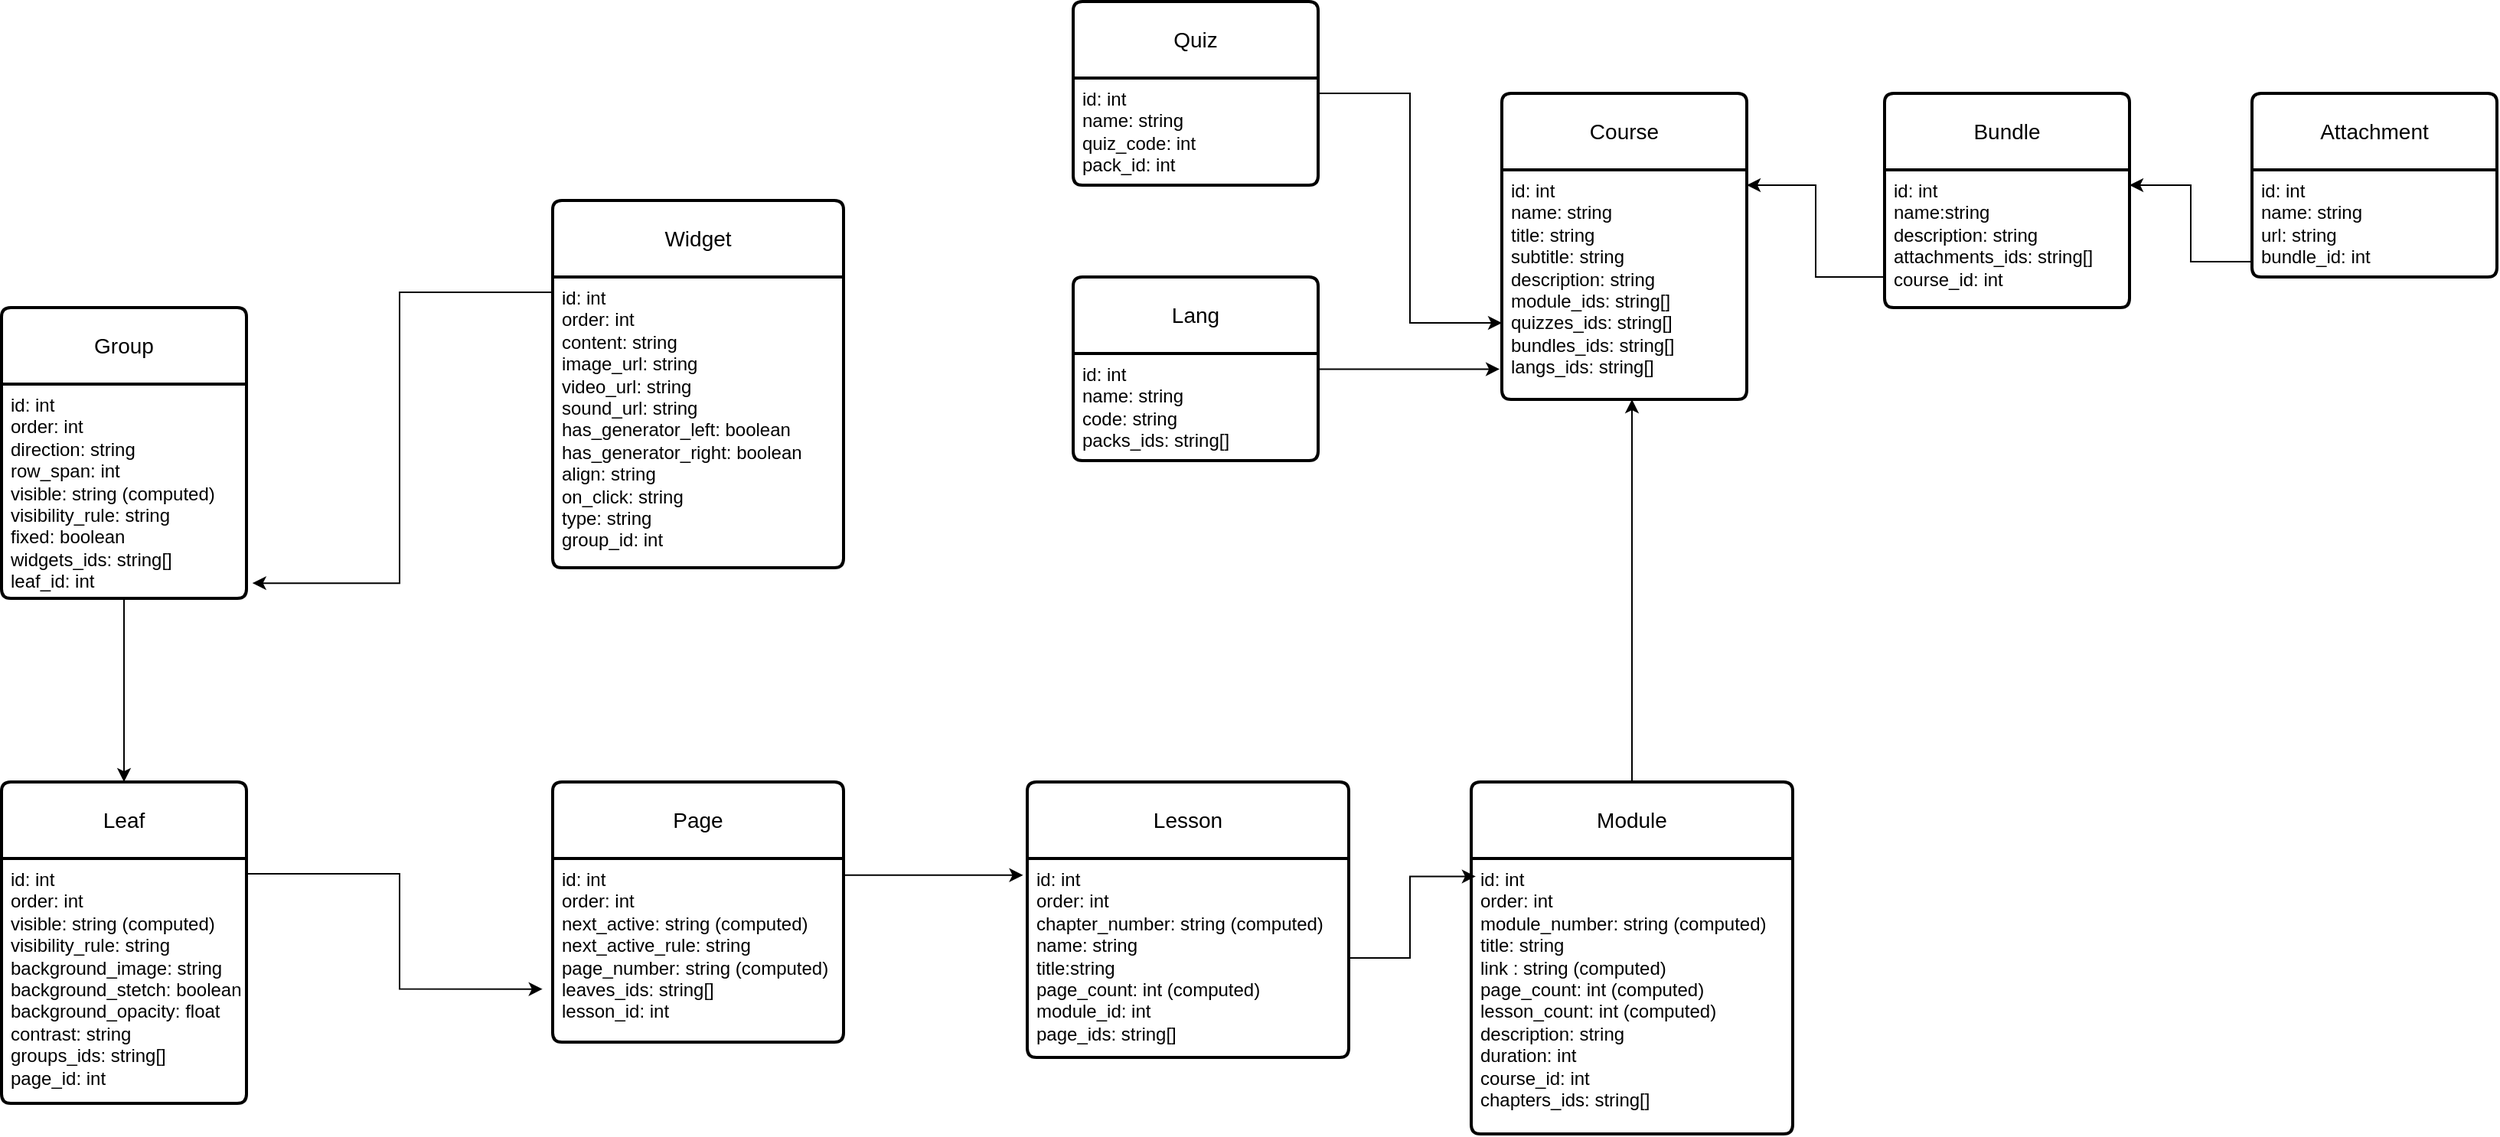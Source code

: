 <mxfile version="22.1.11" type="device">
  <diagram id="R2lEEEUBdFMjLlhIrx00" name="Page-1">
    <mxGraphModel dx="2612" dy="880" grid="1" gridSize="10" guides="1" tooltips="1" connect="1" arrows="1" fold="1" page="1" pageScale="1" pageWidth="850" pageHeight="1100" math="0" shadow="0" extFonts="Permanent Marker^https://fonts.googleapis.com/css?family=Permanent+Marker">
      <root>
        <mxCell id="0" />
        <mxCell id="1" parent="0" />
        <mxCell id="DglKf4kl9px2OL4tdgEo-40" value="" style="edgeStyle=orthogonalEdgeStyle;rounded=0;orthogonalLoop=1;jettySize=auto;html=1;" edge="1" parent="1" source="DglKf4kl9px2OL4tdgEo-8" target="DglKf4kl9px2OL4tdgEo-11">
          <mxGeometry relative="1" as="geometry">
            <Array as="points">
              <mxPoint x="620" y="350" />
              <mxPoint x="620" y="300" />
            </Array>
          </mxGeometry>
        </mxCell>
        <mxCell id="DglKf4kl9px2OL4tdgEo-8" value="Attachment" style="swimlane;childLayout=stackLayout;horizontal=1;startSize=50;horizontalStack=0;rounded=1;fontSize=14;fontStyle=0;strokeWidth=2;resizeParent=0;resizeLast=1;shadow=0;dashed=0;align=center;arcSize=4;whiteSpace=wrap;html=1;" vertex="1" parent="1">
          <mxGeometry x="660" y="240" width="160" height="120" as="geometry" />
        </mxCell>
        <mxCell id="DglKf4kl9px2OL4tdgEo-9" value="id: int&lt;br&gt;name: string&lt;br&gt;url: string&lt;br&gt;bundle_id: int" style="align=left;strokeColor=none;fillColor=none;spacingLeft=4;fontSize=12;verticalAlign=top;resizable=0;rotatable=0;part=1;html=1;" vertex="1" parent="DglKf4kl9px2OL4tdgEo-8">
          <mxGeometry y="50" width="160" height="70" as="geometry" />
        </mxCell>
        <mxCell id="DglKf4kl9px2OL4tdgEo-10" value="Bundle" style="swimlane;childLayout=stackLayout;horizontal=1;startSize=50;horizontalStack=0;rounded=1;fontSize=14;fontStyle=0;strokeWidth=2;resizeParent=0;resizeLast=1;shadow=0;dashed=0;align=center;arcSize=4;whiteSpace=wrap;html=1;" vertex="1" parent="1">
          <mxGeometry x="420" y="240" width="160" height="140" as="geometry" />
        </mxCell>
        <mxCell id="DglKf4kl9px2OL4tdgEo-11" value="id: int&lt;br&gt;name:string&lt;br&gt;description: string&lt;br&gt;attachments_ids: string[]&lt;br&gt;course_id: int" style="align=left;strokeColor=none;fillColor=none;spacingLeft=4;fontSize=12;verticalAlign=top;resizable=0;rotatable=0;part=1;html=1;" vertex="1" parent="DglKf4kl9px2OL4tdgEo-10">
          <mxGeometry y="50" width="160" height="90" as="geometry" />
        </mxCell>
        <mxCell id="DglKf4kl9px2OL4tdgEo-12" value="Course" style="swimlane;childLayout=stackLayout;horizontal=1;startSize=50;horizontalStack=0;rounded=1;fontSize=14;fontStyle=0;strokeWidth=2;resizeParent=0;resizeLast=1;shadow=0;dashed=0;align=center;arcSize=4;whiteSpace=wrap;html=1;" vertex="1" parent="1">
          <mxGeometry x="170" y="240" width="160" height="200" as="geometry" />
        </mxCell>
        <mxCell id="DglKf4kl9px2OL4tdgEo-13" value="id: int&lt;br&gt;name: string&lt;br&gt;title: string&lt;br&gt;subtitle: string&lt;br&gt;description: string&lt;br&gt;module_ids: string[]&lt;br&gt;quizzes_ids: string[]&lt;br&gt;bundles_ids: string[]&lt;br&gt;langs_ids: string[]" style="align=left;strokeColor=none;fillColor=none;spacingLeft=4;fontSize=12;verticalAlign=top;resizable=0;rotatable=0;part=1;html=1;" vertex="1" parent="DglKf4kl9px2OL4tdgEo-12">
          <mxGeometry y="50" width="160" height="150" as="geometry" />
        </mxCell>
        <mxCell id="DglKf4kl9px2OL4tdgEo-14" value="Lang" style="swimlane;childLayout=stackLayout;horizontal=1;startSize=50;horizontalStack=0;rounded=1;fontSize=14;fontStyle=0;strokeWidth=2;resizeParent=0;resizeLast=1;shadow=0;dashed=0;align=center;arcSize=4;whiteSpace=wrap;html=1;" vertex="1" parent="1">
          <mxGeometry x="-110" y="360" width="160" height="120" as="geometry" />
        </mxCell>
        <mxCell id="DglKf4kl9px2OL4tdgEo-15" value="id: int&lt;br&gt;name: string&lt;br&gt;code: string&lt;br&gt;packs_ids: string[]" style="align=left;strokeColor=none;fillColor=none;spacingLeft=4;fontSize=12;verticalAlign=top;resizable=0;rotatable=0;part=1;html=1;" vertex="1" parent="DglKf4kl9px2OL4tdgEo-14">
          <mxGeometry y="50" width="160" height="70" as="geometry" />
        </mxCell>
        <mxCell id="DglKf4kl9px2OL4tdgEo-45" style="edgeStyle=orthogonalEdgeStyle;rounded=0;orthogonalLoop=1;jettySize=auto;html=1;" edge="1" parent="1" source="DglKf4kl9px2OL4tdgEo-16" target="DglKf4kl9px2OL4tdgEo-13">
          <mxGeometry relative="1" as="geometry">
            <Array as="points">
              <mxPoint x="110" y="240" />
              <mxPoint x="110" y="390" />
            </Array>
          </mxGeometry>
        </mxCell>
        <mxCell id="DglKf4kl9px2OL4tdgEo-16" value="Quiz" style="swimlane;childLayout=stackLayout;horizontal=1;startSize=50;horizontalStack=0;rounded=1;fontSize=14;fontStyle=0;strokeWidth=2;resizeParent=0;resizeLast=1;shadow=0;dashed=0;align=center;arcSize=4;whiteSpace=wrap;html=1;" vertex="1" parent="1">
          <mxGeometry x="-110" y="180" width="160" height="120" as="geometry" />
        </mxCell>
        <mxCell id="DglKf4kl9px2OL4tdgEo-17" value="id: int&lt;br&gt;name: string&lt;br&gt;quiz_code: int&lt;br&gt;pack_id: int" style="align=left;strokeColor=none;fillColor=none;spacingLeft=4;fontSize=12;verticalAlign=top;resizable=0;rotatable=0;part=1;html=1;" vertex="1" parent="DglKf4kl9px2OL4tdgEo-16">
          <mxGeometry y="50" width="160" height="70" as="geometry" />
        </mxCell>
        <mxCell id="DglKf4kl9px2OL4tdgEo-18" value="Lesson" style="swimlane;childLayout=stackLayout;horizontal=1;startSize=50;horizontalStack=0;rounded=1;fontSize=14;fontStyle=0;strokeWidth=2;resizeParent=0;resizeLast=1;shadow=0;dashed=0;align=center;arcSize=4;whiteSpace=wrap;html=1;" vertex="1" parent="1">
          <mxGeometry x="-140" y="690" width="210" height="180" as="geometry" />
        </mxCell>
        <mxCell id="DglKf4kl9px2OL4tdgEo-19" value="id: int&lt;br&gt;order: int&lt;br&gt;chapter_number: string (computed)&lt;br&gt;name: string&lt;br&gt;title:string&lt;br&gt;page_count: int (computed)&lt;br&gt;module_id: int&lt;br&gt;page_ids: string[]" style="align=left;strokeColor=none;fillColor=none;spacingLeft=4;fontSize=12;verticalAlign=top;resizable=0;rotatable=0;part=1;html=1;" vertex="1" parent="DglKf4kl9px2OL4tdgEo-18">
          <mxGeometry y="50" width="210" height="130" as="geometry" />
        </mxCell>
        <mxCell id="DglKf4kl9px2OL4tdgEo-20" value="Page" style="swimlane;childLayout=stackLayout;horizontal=1;startSize=50;horizontalStack=0;rounded=1;fontSize=14;fontStyle=0;strokeWidth=2;resizeParent=0;resizeLast=1;shadow=0;dashed=0;align=center;arcSize=4;whiteSpace=wrap;html=1;" vertex="1" parent="1">
          <mxGeometry x="-450" y="690" width="190" height="170" as="geometry" />
        </mxCell>
        <mxCell id="DglKf4kl9px2OL4tdgEo-21" value="id: int&lt;br&gt;order: int&lt;br&gt;next_active: string (computed)&lt;br&gt;next_active_rule: string&lt;br&gt;page_number: string (computed)&lt;br&gt;leaves_ids: string[]&lt;br&gt;lesson_id: int" style="align=left;strokeColor=none;fillColor=none;spacingLeft=4;fontSize=12;verticalAlign=top;resizable=0;rotatable=0;part=1;html=1;" vertex="1" parent="DglKf4kl9px2OL4tdgEo-20">
          <mxGeometry y="50" width="190" height="120" as="geometry" />
        </mxCell>
        <mxCell id="DglKf4kl9px2OL4tdgEo-24" value="Leaf" style="swimlane;childLayout=stackLayout;horizontal=1;startSize=50;horizontalStack=0;rounded=1;fontSize=14;fontStyle=0;strokeWidth=2;resizeParent=0;resizeLast=1;shadow=0;dashed=0;align=center;arcSize=4;whiteSpace=wrap;html=1;" vertex="1" parent="1">
          <mxGeometry x="-810" y="690" width="160" height="210" as="geometry" />
        </mxCell>
        <mxCell id="DglKf4kl9px2OL4tdgEo-25" value="id: int&lt;br&gt;order: int&lt;br&gt;visible: string (computed)&lt;br&gt;visibility_rule: string&lt;br&gt;background_image: string&lt;br&gt;background_stetch: boolean&lt;br&gt;background_opacity: float&lt;br&gt;contrast: string&lt;br&gt;groups_ids: string[]&lt;br&gt;page_id: int" style="align=left;strokeColor=none;fillColor=none;spacingLeft=4;fontSize=12;verticalAlign=top;resizable=0;rotatable=0;part=1;html=1;" vertex="1" parent="DglKf4kl9px2OL4tdgEo-24">
          <mxGeometry y="50" width="160" height="160" as="geometry" />
        </mxCell>
        <mxCell id="DglKf4kl9px2OL4tdgEo-29" value="Group" style="swimlane;childLayout=stackLayout;horizontal=1;startSize=50;horizontalStack=0;rounded=1;fontSize=14;fontStyle=0;strokeWidth=2;resizeParent=0;resizeLast=1;shadow=0;dashed=0;align=center;arcSize=4;whiteSpace=wrap;html=1;" vertex="1" parent="1">
          <mxGeometry x="-810" y="380" width="160" height="190" as="geometry" />
        </mxCell>
        <mxCell id="DglKf4kl9px2OL4tdgEo-30" value="id: int&lt;br&gt;order: int&lt;br&gt;direction: string&lt;br&gt;row_span: int&lt;br&gt;visible: string (computed)&lt;br&gt;visibility_rule: string&lt;br&gt;fixed: boolean&lt;br&gt;widgets_ids: string[]&lt;br&gt;leaf_id: int" style="align=left;strokeColor=none;fillColor=none;spacingLeft=4;fontSize=12;verticalAlign=top;resizable=0;rotatable=0;part=1;html=1;" vertex="1" parent="DglKf4kl9px2OL4tdgEo-29">
          <mxGeometry y="50" width="160" height="140" as="geometry" />
        </mxCell>
        <mxCell id="DglKf4kl9px2OL4tdgEo-31" value="Module" style="swimlane;childLayout=stackLayout;horizontal=1;startSize=50;horizontalStack=0;rounded=1;fontSize=14;fontStyle=0;strokeWidth=2;resizeParent=0;resizeLast=1;shadow=0;dashed=0;align=center;arcSize=4;whiteSpace=wrap;html=1;" vertex="1" parent="1">
          <mxGeometry x="150" y="690" width="210" height="230" as="geometry" />
        </mxCell>
        <mxCell id="DglKf4kl9px2OL4tdgEo-32" value="id: int&lt;br&gt;order: int&lt;br&gt;module_number: string (computed)&lt;br&gt;title: string&lt;br&gt;link : string (computed)&lt;br&gt;page_count: int (computed)&lt;br&gt;lesson_count: int (computed)&lt;br&gt;description: string&lt;br&gt;duration: int&lt;br&gt;course_id: int&lt;br&gt;chapters_ids: string[]" style="align=left;strokeColor=none;fillColor=none;spacingLeft=4;fontSize=12;verticalAlign=top;resizable=0;rotatable=0;part=1;html=1;" vertex="1" parent="DglKf4kl9px2OL4tdgEo-31">
          <mxGeometry y="50" width="210" height="180" as="geometry" />
        </mxCell>
        <mxCell id="DglKf4kl9px2OL4tdgEo-36" value="Widget" style="swimlane;childLayout=stackLayout;horizontal=1;startSize=50;horizontalStack=0;rounded=1;fontSize=14;fontStyle=0;strokeWidth=2;resizeParent=0;resizeLast=1;shadow=0;dashed=0;align=center;arcSize=4;whiteSpace=wrap;html=1;" vertex="1" parent="1">
          <mxGeometry x="-450" y="310" width="190" height="240" as="geometry" />
        </mxCell>
        <mxCell id="DglKf4kl9px2OL4tdgEo-37" value="id: int&lt;br&gt;order: int&lt;br&gt;content: string&lt;br&gt;image_url: string&lt;br&gt;video_url: string&lt;br&gt;sound_url: string&lt;br&gt;has_generator_left: boolean&lt;br&gt;has_generator_right: boolean&lt;br&gt;align: string&lt;br&gt;on_click: string&lt;br&gt;type: string&lt;br&gt;group_id: int" style="align=left;strokeColor=none;fillColor=none;spacingLeft=4;fontSize=12;verticalAlign=top;resizable=0;rotatable=0;part=1;html=1;" vertex="1" parent="DglKf4kl9px2OL4tdgEo-36">
          <mxGeometry y="50" width="190" height="190" as="geometry" />
        </mxCell>
        <mxCell id="DglKf4kl9px2OL4tdgEo-41" value="" style="edgeStyle=orthogonalEdgeStyle;rounded=0;orthogonalLoop=1;jettySize=auto;html=1;" edge="1" parent="1" source="DglKf4kl9px2OL4tdgEo-11" target="DglKf4kl9px2OL4tdgEo-13">
          <mxGeometry relative="1" as="geometry">
            <Array as="points">
              <mxPoint x="375" y="360" />
              <mxPoint x="375" y="300" />
            </Array>
          </mxGeometry>
        </mxCell>
        <mxCell id="DglKf4kl9px2OL4tdgEo-44" style="edgeStyle=orthogonalEdgeStyle;rounded=0;orthogonalLoop=1;jettySize=auto;html=1;exitX=1;exitY=0.5;exitDx=0;exitDy=0;entryX=-0.009;entryY=0.868;entryDx=0;entryDy=0;entryPerimeter=0;" edge="1" parent="1" source="DglKf4kl9px2OL4tdgEo-15" target="DglKf4kl9px2OL4tdgEo-13">
          <mxGeometry relative="1" as="geometry">
            <Array as="points">
              <mxPoint x="50" y="420" />
            </Array>
          </mxGeometry>
        </mxCell>
        <mxCell id="DglKf4kl9px2OL4tdgEo-46" style="edgeStyle=orthogonalEdgeStyle;rounded=0;orthogonalLoop=1;jettySize=auto;html=1;" edge="1" parent="1" source="DglKf4kl9px2OL4tdgEo-31" target="DglKf4kl9px2OL4tdgEo-13">
          <mxGeometry relative="1" as="geometry">
            <mxPoint x="276" y="451" as="targetPoint" />
            <Array as="points">
              <mxPoint x="255" y="560" />
              <mxPoint x="255" y="560" />
            </Array>
          </mxGeometry>
        </mxCell>
        <mxCell id="DglKf4kl9px2OL4tdgEo-47" style="edgeStyle=orthogonalEdgeStyle;rounded=0;orthogonalLoop=1;jettySize=auto;html=1;entryX=0.014;entryY=0.065;entryDx=0;entryDy=0;entryPerimeter=0;" edge="1" parent="1" source="DglKf4kl9px2OL4tdgEo-19" target="DglKf4kl9px2OL4tdgEo-32">
          <mxGeometry relative="1" as="geometry">
            <mxPoint x="120" y="752" as="targetPoint" />
          </mxGeometry>
        </mxCell>
        <mxCell id="DglKf4kl9px2OL4tdgEo-48" style="edgeStyle=orthogonalEdgeStyle;rounded=0;orthogonalLoop=1;jettySize=auto;html=1;entryX=-0.013;entryY=0.084;entryDx=0;entryDy=0;entryPerimeter=0;" edge="1" parent="1" source="DglKf4kl9px2OL4tdgEo-21" target="DglKf4kl9px2OL4tdgEo-19">
          <mxGeometry relative="1" as="geometry">
            <Array as="points">
              <mxPoint x="-200" y="750" />
            </Array>
          </mxGeometry>
        </mxCell>
        <mxCell id="DglKf4kl9px2OL4tdgEo-51" style="edgeStyle=orthogonalEdgeStyle;rounded=0;orthogonalLoop=1;jettySize=auto;html=1;entryX=0.5;entryY=0;entryDx=0;entryDy=0;" edge="1" parent="1" source="DglKf4kl9px2OL4tdgEo-30" target="DglKf4kl9px2OL4tdgEo-24">
          <mxGeometry relative="1" as="geometry" />
        </mxCell>
        <mxCell id="DglKf4kl9px2OL4tdgEo-55" style="edgeStyle=orthogonalEdgeStyle;rounded=0;orthogonalLoop=1;jettySize=auto;html=1;entryX=1.024;entryY=0.929;entryDx=0;entryDy=0;entryPerimeter=0;" edge="1" parent="1" source="DglKf4kl9px2OL4tdgEo-36" target="DglKf4kl9px2OL4tdgEo-30">
          <mxGeometry relative="1" as="geometry">
            <Array as="points">
              <mxPoint x="-550" y="370" />
              <mxPoint x="-550" y="560" />
            </Array>
          </mxGeometry>
        </mxCell>
        <mxCell id="DglKf4kl9px2OL4tdgEo-56" style="edgeStyle=orthogonalEdgeStyle;rounded=0;orthogonalLoop=1;jettySize=auto;html=1;entryX=-0.035;entryY=0.711;entryDx=0;entryDy=0;entryPerimeter=0;" edge="1" parent="1" source="DglKf4kl9px2OL4tdgEo-25" target="DglKf4kl9px2OL4tdgEo-21">
          <mxGeometry relative="1" as="geometry">
            <Array as="points">
              <mxPoint x="-550" y="750" />
              <mxPoint x="-550" y="825" />
            </Array>
          </mxGeometry>
        </mxCell>
      </root>
    </mxGraphModel>
  </diagram>
</mxfile>
